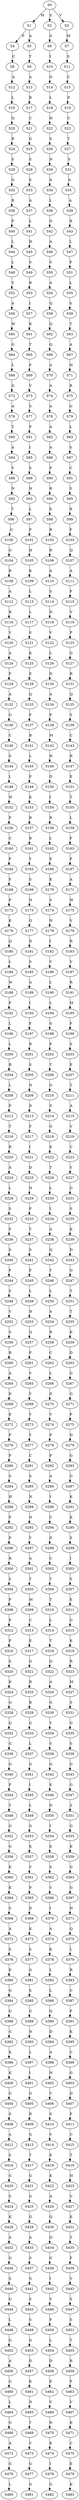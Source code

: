 strict digraph  {
	S0 -> S1 [ label = M ];
	S0 -> S2 [ label = S ];
	S0 -> S3 [ label = V ];
	S1 -> S4 [ label = P ];
	S1 -> S5 [ label = A ];
	S2 -> S6 [ label = G ];
	S3 -> S7 [ label = M ];
	S4 -> S8 [ label = C ];
	S5 -> S9 [ label = T ];
	S6 -> S10 [ label = I ];
	S7 -> S11 [ label = S ];
	S8 -> S12 [ label = A ];
	S9 -> S13 [ label = A ];
	S10 -> S14 [ label = G ];
	S11 -> S15 [ label = C ];
	S12 -> S16 [ label = L ];
	S13 -> S17 [ label = R ];
	S14 -> S18 [ label = L ];
	S15 -> S19 [ label = P ];
	S16 -> S20 [ label = Q ];
	S17 -> S21 [ label = C ];
	S18 -> S22 [ label = H ];
	S19 -> S23 [ label = C ];
	S20 -> S24 [ label = R ];
	S21 -> S25 [ label = G ];
	S22 -> S26 [ label = S ];
	S23 -> S27 [ label = T ];
	S24 -> S28 [ label = S ];
	S25 -> S29 [ label = S ];
	S26 -> S30 [ label = N ];
	S27 -> S31 [ label = S ];
	S28 -> S32 [ label = G ];
	S29 -> S33 [ label = S ];
	S30 -> S34 [ label = A ];
	S31 -> S35 [ label = A ];
	S32 -> S36 [ label = R ];
	S33 -> S37 [ label = A ];
	S34 -> S38 [ label = L ];
	S35 -> S39 [ label = A ];
	S36 -> S40 [ label = P ];
	S37 -> S41 [ label = L ];
	S38 -> S42 [ label = G ];
	S39 -> S43 [ label = R ];
	S40 -> S44 [ label = L ];
	S41 -> S45 [ label = H ];
	S42 -> S46 [ label = A ];
	S43 -> S47 [ label = L ];
	S44 -> S48 [ label = L ];
	S45 -> S49 [ label = S ];
	S46 -> S50 [ label = S ];
	S47 -> S51 [ label = F ];
	S48 -> S52 [ label = Y ];
	S49 -> S53 [ label = R ];
	S50 -> S54 [ label = A ];
	S51 -> S55 [ label = L ];
	S52 -> S56 [ label = A ];
	S53 -> S57 [ label = I ];
	S54 -> S58 [ label = Q ];
	S55 -> S59 [ label = S ];
	S56 -> S60 [ label = W ];
	S57 -> S61 [ label = K ];
	S58 -> S62 [ label = Q ];
	S59 -> S63 [ label = T ];
	S60 -> S64 [ label = G ];
	S61 -> S65 [ label = T ];
	S62 -> S66 [ label = Q ];
	S63 -> S67 [ label = A ];
	S64 -> S68 [ label = L ];
	S65 -> S69 [ label = F ];
	S66 -> S70 [ label = A ];
	S67 -> S71 [ label = H ];
	S68 -> S72 [ label = G ];
	S69 -> S73 [ label = V ];
	S70 -> S74 [ label = A ];
	S71 -> S75 [ label = R ];
	S72 -> S76 [ label = A ];
	S73 -> S77 [ label = S ];
	S74 -> S78 [ label = A ];
	S75 -> S79 [ label = G ];
	S76 -> S80 [ label = T ];
	S77 -> S81 [ label = P ];
	S78 -> S82 [ label = A ];
	S79 -> S83 [ label = L ];
	S80 -> S84 [ label = A ];
	S81 -> S85 [ label = I ];
	S82 -> S86 [ label = A ];
	S83 -> S87 [ label = S ];
	S84 -> S88 [ label = V ];
	S85 -> S89 [ label = S ];
	S86 -> S90 [ label = P ];
	S87 -> S91 [ label = C ];
	S88 -> S92 [ label = N ];
	S89 -> S93 [ label = N ];
	S90 -> S94 [ label = R ];
	S91 -> S95 [ label = S ];
	S92 -> S96 [ label = T ];
	S93 -> S97 [ label = L ];
	S94 -> S98 [ label = E ];
	S95 -> S99 [ label = R ];
	S96 -> S100 [ label = G ];
	S97 -> S101 [ label = P ];
	S98 -> S102 [ label = R ];
	S99 -> S103 [ label = F ];
	S100 -> S104 [ label = G ];
	S101 -> S105 [ label = H ];
	S102 -> S106 [ label = R ];
	S103 -> S107 [ label = Q ];
	S104 -> S108 [ label = R ];
	S105 -> S109 [ label = K ];
	S106 -> S110 [ label = A ];
	S107 -> S111 [ label = A ];
	S108 -> S112 [ label = A ];
	S109 -> S113 [ label = L ];
	S110 -> S114 [ label = S ];
	S111 -> S115 [ label = F ];
	S112 -> S116 [ label = R ];
	S113 -> S117 [ label = L ];
	S114 -> S118 [ label = D ];
	S115 -> S119 [ label = V ];
	S116 -> S120 [ label = V ];
	S117 -> S121 [ label = S ];
	S118 -> S122 [ label = V ];
	S119 -> S123 [ label = P ];
	S120 -> S124 [ label = A ];
	S121 -> S125 [ label = K ];
	S122 -> S126 [ label = L ];
	S123 -> S127 [ label = G ];
	S124 -> S128 [ label = F ];
	S125 -> S129 [ label = E ];
	S126 -> S130 [ label = D ];
	S127 -> S131 [ label = R ];
	S128 -> S132 [ label = A ];
	S129 -> S133 [ label = Q ];
	S130 -> S134 [ label = A ];
	S131 -> S135 [ label = Q ];
	S132 -> S136 [ label = G ];
	S133 -> S137 [ label = F ];
	S134 -> S138 [ label = P ];
	S135 -> S139 [ label = S ];
	S136 -> S140 [ label = C ];
	S137 -> S141 [ label = R ];
	S138 -> S142 [ label = M ];
	S139 -> S143 [ label = C ];
	S140 -> S144 [ label = S ];
	S141 -> S145 [ label = L ];
	S142 -> S146 [ label = H ];
	S143 -> S147 [ label = R ];
	S144 -> S148 [ label = L ];
	S145 -> S149 [ label = P ];
	S146 -> S150 [ label = D ];
	S147 -> S151 [ label = E ];
	S148 -> S152 [ label = W ];
	S149 -> S153 [ label = K ];
	S150 -> S154 [ label = I ];
	S151 -> S155 [ label = T ];
	S152 -> S156 [ label = P ];
	S153 -> S157 [ label = R ];
	S154 -> S158 [ label = R ];
	S155 -> S159 [ label = L ];
	S156 -> S160 [ label = C ];
	S157 -> S161 [ label = R ];
	S158 -> S162 [ label = L ];
	S159 -> S163 [ label = F ];
	S160 -> S164 [ label = P ];
	S161 -> S165 [ label = Y ];
	S162 -> S166 [ label = E ];
	S163 -> S167 [ label = P ];
	S164 -> S168 [ label = F ];
	S165 -> S169 [ label = S ];
	S166 -> S170 [ label = K ];
	S167 -> S171 [ label = A ];
	S168 -> S172 [ label = P ];
	S169 -> S173 [ label = N ];
	S170 -> S174 [ label = S ];
	S171 -> S175 [ label = W ];
	S172 -> S176 [ label = K ];
	S173 -> S177 [ label = Q ];
	S174 -> S178 [ label = N ];
	S175 -> S179 [ label = V ];
	S176 -> S180 [ label = Q ];
	S177 -> S181 [ label = D ];
	S178 -> S182 [ label = I ];
	S179 -> S183 [ label = R ];
	S180 -> S184 [ label = L ];
	S181 -> S185 [ label = S ];
	S182 -> S186 [ label = V ];
	S183 -> S187 [ label = V ];
	S184 -> S188 [ label = W ];
	S185 -> S189 [ label = A ];
	S186 -> S190 [ label = L ];
	S187 -> S191 [ label = R ];
	S188 -> S192 [ label = P ];
	S189 -> S193 [ label = I ];
	S190 -> S194 [ label = L ];
	S191 -> S195 [ label = M ];
	S192 -> S196 [ label = L ];
	S193 -> S197 [ label = F ];
	S194 -> S198 [ label = G ];
	S195 -> S199 [ label = F ];
	S196 -> S200 [ label = L ];
	S197 -> S201 [ label = R ];
	S198 -> S202 [ label = P ];
	S199 -> S203 [ label = S ];
	S200 -> S204 [ label = R ];
	S201 -> S205 [ label = S ];
	S202 -> S206 [ label = T ];
	S203 -> S207 [ label = E ];
	S204 -> S208 [ label = L ];
	S205 -> S209 [ label = N ];
	S206 -> S210 [ label = G ];
	S207 -> S211 [ label = T ];
	S208 -> S212 [ label = P ];
	S209 -> S213 [ label = D ];
	S210 -> S214 [ label = S ];
	S211 -> S215 [ label = A ];
	S212 -> S216 [ label = T ];
	S213 -> S217 [ label = F ];
	S214 -> S218 [ label = G ];
	S215 -> S219 [ label = V ];
	S216 -> S220 [ label = R ];
	S217 -> S221 [ label = I ];
	S218 -> S222 [ label = K ];
	S219 -> S223 [ label = C ];
	S220 -> S224 [ label = A ];
	S221 -> S225 [ label = D ];
	S222 -> S226 [ label = T ];
	S223 -> S227 [ label = Y ];
	S224 -> S228 [ label = L ];
	S225 -> S229 [ label = N ];
	S226 -> S230 [ label = L ];
	S227 -> S231 [ label = G ];
	S228 -> S232 [ label = S ];
	S229 -> S233 [ label = P ];
	S230 -> S234 [ label = L ];
	S231 -> S235 [ label = S ];
	S232 -> S236 [ label = F ];
	S233 -> S237 [ label = T ];
	S234 -> S238 [ label = A ];
	S235 -> S239 [ label = K ];
	S236 -> S240 [ label = S ];
	S237 -> S241 [ label = S ];
	S238 -> S242 [ label = Q ];
	S239 -> S243 [ label = D ];
	S240 -> S244 [ label = P ];
	S241 -> S245 [ label = F ];
	S242 -> S246 [ label = T ];
	S243 -> S247 [ label = G ];
	S244 -> S248 [ label = S ];
	S245 -> S249 [ label = L ];
	S246 -> S250 [ label = L ];
	S247 -> S251 [ label = T ];
	S248 -> S252 [ label = V ];
	S249 -> S253 [ label = N ];
	S250 -> S254 [ label = A ];
	S251 -> S255 [ label = T ];
	S252 -> S256 [ label = S ];
	S253 -> S257 [ label = Q ];
	S254 -> S258 [ label = R ];
	S255 -> S259 [ label = K ];
	S256 -> S260 [ label = R ];
	S257 -> S261 [ label = P ];
	S258 -> S262 [ label = C ];
	S259 -> S263 [ label = D ];
	S260 -> S264 [ label = A ];
	S261 -> S265 [ label = V ];
	S262 -> S266 [ label = L ];
	S263 -> S267 [ label = G ];
	S264 -> S268 [ label = K ];
	S265 -> S269 [ label = Y ];
	S266 -> S270 [ label = D ];
	S267 -> S271 [ label = G ];
	S268 -> S272 [ label = E ];
	S269 -> S273 [ label = V ];
	S270 -> S274 [ label = V ];
	S271 -> S275 [ label = P ];
	S272 -> S276 [ label = P ];
	S273 -> S277 [ label = Y ];
	S274 -> S278 [ label = P ];
	S275 -> S279 [ label = D ];
	S276 -> S280 [ label = P ];
	S277 -> S281 [ label = C ];
	S278 -> S282 [ label = F ];
	S279 -> S283 [ label = G ];
	S280 -> S284 [ label = S ];
	S281 -> S285 [ label = S ];
	S282 -> S286 [ label = A ];
	S283 -> S287 [ label = G ];
	S284 -> S288 [ label = H ];
	S285 -> S289 [ label = N ];
	S286 -> S290 [ label = I ];
	S287 -> S291 [ label = K ];
	S288 -> S292 [ label = P ];
	S289 -> S293 [ label = N ];
	S290 -> S294 [ label = C ];
	S291 -> S295 [ label = K ];
	S292 -> S296 [ label = P ];
	S293 -> S297 [ label = Y ];
	S294 -> S298 [ label = D ];
	S295 -> S299 [ label = S ];
	S296 -> S300 [ label = R ];
	S297 -> S301 [ label = A ];
	S298 -> S302 [ label = C ];
	S299 -> S303 [ label = I ];
	S300 -> S304 [ label = S ];
	S301 -> S305 [ label = T ];
	S302 -> S306 [ label = T ];
	S303 -> S307 [ label = S ];
	S304 -> S308 [ label = P ];
	S305 -> S309 [ label = M ];
	S306 -> S310 [ label = T ];
	S307 -> S311 [ label = E ];
	S308 -> S312 [ label = P ];
	S309 -> S313 [ label = C ];
	S310 -> S314 [ label = L ];
	S311 -> S315 [ label = G ];
	S312 -> S316 [ label = P ];
	S313 -> S317 [ label = E ];
	S314 -> S318 [ label = T ];
	S315 -> S319 [ label = K ];
	S316 -> S320 [ label = S ];
	S317 -> S321 [ label = G ];
	S318 -> S322 [ label = Q ];
	S319 -> S323 [ label = R ];
	S320 -> S324 [ label = K ];
	S321 -> S325 [ label = R ];
	S322 -> S326 [ label = A ];
	S323 -> S327 [ label = M ];
	S324 -> S328 [ label = Q ];
	S325 -> S329 [ label = R ];
	S326 -> S330 [ label = G ];
	S327 -> S331 [ label = S ];
	S328 -> S332 [ label = Q ];
	S329 -> S333 [ label = G ];
	S330 -> S334 [ label = Y ];
	S331 -> S335 [ label = G ];
	S332 -> S336 [ label = G ];
	S333 -> S337 [ label = L ];
	S334 -> S338 [ label = V ];
	S335 -> S339 [ label = S ];
	S336 -> S340 [ label = G ];
	S337 -> S341 [ label = G ];
	S338 -> S342 [ label = G ];
	S339 -> S343 [ label = G ];
	S340 -> S344 [ label = P ];
	S341 -> S345 [ label = I ];
	S342 -> S346 [ label = E ];
	S343 -> S347 [ label = G ];
	S344 -> S348 [ label = T ];
	S345 -> S349 [ label = L ];
	S346 -> S350 [ label = D ];
	S347 -> S351 [ label = S ];
	S348 -> S352 [ label = G ];
	S349 -> S353 [ label = G ];
	S350 -> S354 [ label = I ];
	S351 -> S355 [ label = G ];
	S352 -> S356 [ label = G ];
	S353 -> S357 [ label = K ];
	S354 -> S358 [ label = E ];
	S355 -> S359 [ label = K ];
	S356 -> S360 [ label = K ];
	S357 -> S361 [ label = V ];
	S358 -> S362 [ label = S ];
	S359 -> S363 [ label = G ];
	S360 -> S364 [ label = K ];
	S361 -> S365 [ label = P ];
	S362 -> S366 [ label = V ];
	S363 -> S367 [ label = G ];
	S364 -> S368 [ label = S ];
	S365 -> S369 [ label = D ];
	S366 -> S370 [ label = I ];
	S367 -> S371 [ label = N ];
	S368 -> S372 [ label = A ];
	S369 -> S373 [ label = K ];
	S370 -> S374 [ label = A ];
	S371 -> S375 [ label = Q ];
	S372 -> S376 [ label = S ];
	S373 -> S377 [ label = S ];
	S374 -> S378 [ label = K ];
	S375 -> S379 [ label = L ];
	S376 -> S380 [ label = E ];
	S377 -> S381 [ label = G ];
	S378 -> S382 [ label = L ];
	S379 -> S383 [ label = R ];
	S380 -> S384 [ label = G ];
	S381 -> S385 [ label = S ];
	S382 -> S386 [ label = L ];
	S383 -> S387 [ label = C ];
	S384 -> S388 [ label = G ];
	S385 -> S389 [ label = G ];
	S386 -> S390 [ label = Q ];
	S387 -> S391 [ label = P ];
	S388 -> S392 [ label = G ];
	S389 -> S393 [ label = N ];
	S390 -> S394 [ label = D ];
	S391 -> S395 [ label = K ];
	S392 -> S396 [ label = K ];
	S393 -> S397 [ label = L ];
	S394 -> S398 [ label = A ];
	S395 -> S399 [ label = C ];
	S396 -> S400 [ label = K ];
	S397 -> S401 [ label = I ];
	S398 -> S402 [ label = N ];
	S399 -> S403 [ label = G ];
	S400 -> S404 [ label = G ];
	S401 -> S405 [ label = G ];
	S402 -> S406 [ label = Y ];
	S403 -> S407 [ label = D ];
	S404 -> S408 [ label = S ];
	S405 -> S409 [ label = R ];
	S406 -> S410 [ label = S ];
	S407 -> S411 [ label = P ];
	S408 -> S412 [ label = A ];
	S409 -> S413 [ label = G ];
	S410 -> S414 [ label = V ];
	S411 -> S415 [ label = C ];
	S412 -> S416 [ label = S ];
	S413 -> S417 [ label = T ];
	S414 -> S418 [ label = E ];
	S415 -> S419 [ label = T ];
	S416 -> S420 [ label = G ];
	S417 -> S421 [ label = G ];
	S418 -> S422 [ label = K ];
	S419 -> S423 [ label = H ];
	S420 -> S424 [ label = S ];
	S421 -> S425 [ label = G ];
	S422 -> S426 [ label = A ];
	S423 -> S427 [ label = V ];
	S424 -> S428 [ label = K ];
	S425 -> S429 [ label = G ];
	S426 -> S430 [ label = Q ];
	S427 -> S431 [ label = E ];
	S428 -> S432 [ label = A ];
	S429 -> S433 [ label = A ];
	S430 -> S434 [ label = Q ];
	S431 -> S435 [ label = T ];
	S432 -> S436 [ label = G ];
	S433 -> S437 [ label = S ];
	S434 -> S438 [ label = G ];
	S435 -> S439 [ label = F ];
	S436 -> S440 [ label = S ];
	S437 -> S441 [ label = G ];
	S438 -> S442 [ label = I ];
	S439 -> S443 [ label = V ];
	S440 -> S444 [ label = G ];
	S441 -> S445 [ label = S ];
	S442 -> S446 [ label = V ];
	S443 -> S447 [ label = S ];
	S444 -> S448 [ label = L ];
	S445 -> S449 [ label = S ];
	S446 -> S450 [ label = F ];
	S447 -> S451 [ label = S ];
	S448 -> S452 [ label = G ];
	S449 -> S453 [ label = G ];
	S450 -> S454 [ label = L ];
	S451 -> S455 [ label = T ];
	S452 -> S456 [ label = A ];
	S453 -> S457 [ label = D ];
	S454 -> S458 [ label = D ];
	S455 -> S459 [ label = R ];
	S456 -> S460 [ label = G ];
	S457 -> S461 [ label = K ];
	S458 -> S462 [ label = E ];
	S459 -> S463 [ label = F ];
	S460 -> S464 [ label = L ];
	S461 -> S465 [ label = N ];
	S462 -> S466 [ label = V ];
	S463 -> S467 [ label = V ];
	S464 -> S468 [ label = G ];
	S465 -> S469 [ label = T ];
	S466 -> S470 [ label = D ];
	S467 -> S471 [ label = K ];
	S468 -> S472 [ label = A ];
	S469 -> S473 [ label = V ];
	S470 -> S474 [ label = K ];
	S471 -> S475 [ label = C ];
	S472 -> S476 [ label = G ];
	S473 -> S477 [ label = G ];
	S474 -> S478 [ label = I ];
	S475 -> S479 [ label = E ];
	S476 -> S480 [ label = L ];
	S477 -> S481 [ label = G ];
	S478 -> S482 [ label = G ];
	S479 -> S483 [ label = K ];
}
